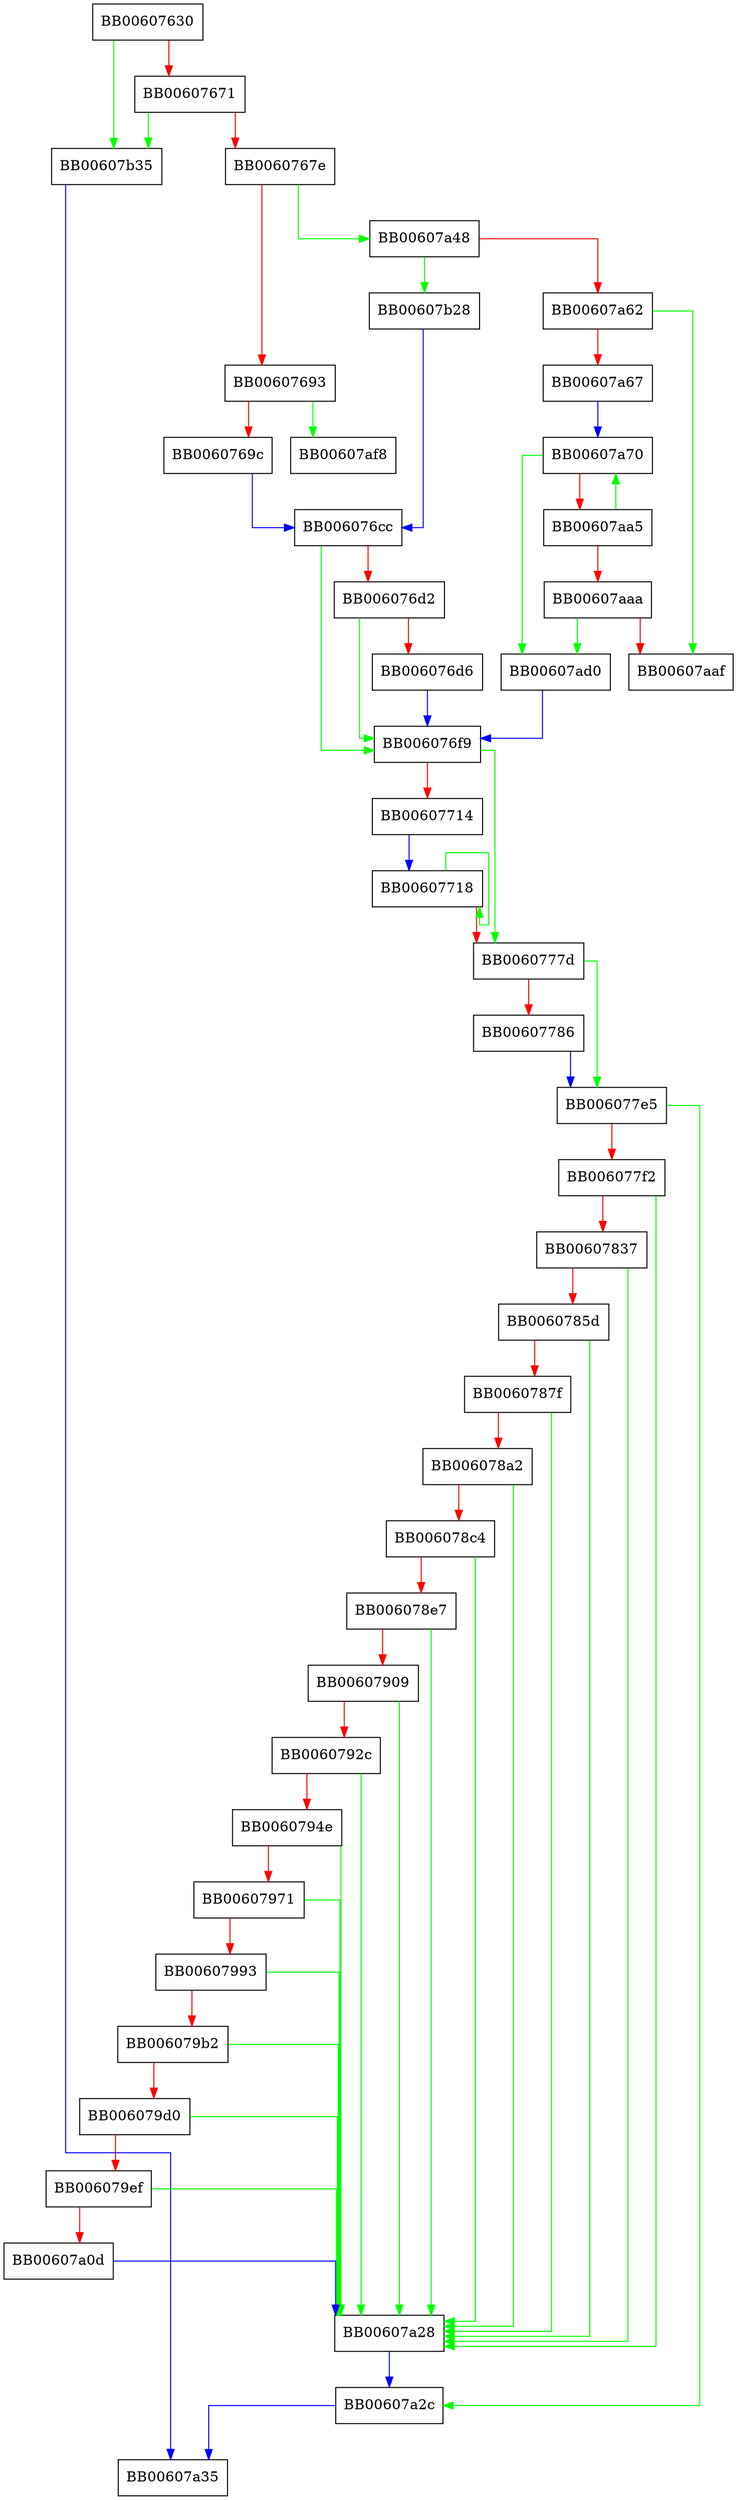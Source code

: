 digraph CRYPTO_gcm128_decrypt_ctr32 {
  node [shape="box"];
  graph [splines=ortho];
  BB00607630 -> BB00607b35 [color="green"];
  BB00607630 -> BB00607671 [color="red"];
  BB00607671 -> BB00607b35 [color="green"];
  BB00607671 -> BB0060767e [color="red"];
  BB0060767e -> BB00607a48 [color="green"];
  BB0060767e -> BB00607693 [color="red"];
  BB00607693 -> BB00607af8 [color="green"];
  BB00607693 -> BB0060769c [color="red"];
  BB0060769c -> BB006076cc [color="blue"];
  BB006076cc -> BB006076f9 [color="green"];
  BB006076cc -> BB006076d2 [color="red"];
  BB006076d2 -> BB006076f9 [color="green"];
  BB006076d2 -> BB006076d6 [color="red"];
  BB006076d6 -> BB006076f9 [color="blue"];
  BB006076f9 -> BB0060777d [color="green"];
  BB006076f9 -> BB00607714 [color="red"];
  BB00607714 -> BB00607718 [color="blue"];
  BB00607718 -> BB00607718 [color="green"];
  BB00607718 -> BB0060777d [color="red"];
  BB0060777d -> BB006077e5 [color="green"];
  BB0060777d -> BB00607786 [color="red"];
  BB00607786 -> BB006077e5 [color="blue"];
  BB006077e5 -> BB00607a2c [color="green"];
  BB006077e5 -> BB006077f2 [color="red"];
  BB006077f2 -> BB00607a28 [color="green"];
  BB006077f2 -> BB00607837 [color="red"];
  BB00607837 -> BB00607a28 [color="green"];
  BB00607837 -> BB0060785d [color="red"];
  BB0060785d -> BB00607a28 [color="green"];
  BB0060785d -> BB0060787f [color="red"];
  BB0060787f -> BB00607a28 [color="green"];
  BB0060787f -> BB006078a2 [color="red"];
  BB006078a2 -> BB00607a28 [color="green"];
  BB006078a2 -> BB006078c4 [color="red"];
  BB006078c4 -> BB00607a28 [color="green"];
  BB006078c4 -> BB006078e7 [color="red"];
  BB006078e7 -> BB00607a28 [color="green"];
  BB006078e7 -> BB00607909 [color="red"];
  BB00607909 -> BB00607a28 [color="green"];
  BB00607909 -> BB0060792c [color="red"];
  BB0060792c -> BB00607a28 [color="green"];
  BB0060792c -> BB0060794e [color="red"];
  BB0060794e -> BB00607a28 [color="green"];
  BB0060794e -> BB00607971 [color="red"];
  BB00607971 -> BB00607a28 [color="green"];
  BB00607971 -> BB00607993 [color="red"];
  BB00607993 -> BB00607a28 [color="green"];
  BB00607993 -> BB006079b2 [color="red"];
  BB006079b2 -> BB00607a28 [color="green"];
  BB006079b2 -> BB006079d0 [color="red"];
  BB006079d0 -> BB00607a28 [color="green"];
  BB006079d0 -> BB006079ef [color="red"];
  BB006079ef -> BB00607a28 [color="green"];
  BB006079ef -> BB00607a0d [color="red"];
  BB00607a0d -> BB00607a28 [color="blue"];
  BB00607a28 -> BB00607a2c [color="blue"];
  BB00607a2c -> BB00607a35 [color="blue"];
  BB00607a48 -> BB00607b28 [color="green"];
  BB00607a48 -> BB00607a62 [color="red"];
  BB00607a62 -> BB00607aaf [color="green"];
  BB00607a62 -> BB00607a67 [color="red"];
  BB00607a67 -> BB00607a70 [color="blue"];
  BB00607a70 -> BB00607ad0 [color="green"];
  BB00607a70 -> BB00607aa5 [color="red"];
  BB00607aa5 -> BB00607a70 [color="green"];
  BB00607aa5 -> BB00607aaa [color="red"];
  BB00607aaa -> BB00607ad0 [color="green"];
  BB00607aaa -> BB00607aaf [color="red"];
  BB00607ad0 -> BB006076f9 [color="blue"];
  BB00607b28 -> BB006076cc [color="blue"];
  BB00607b35 -> BB00607a35 [color="blue"];
}